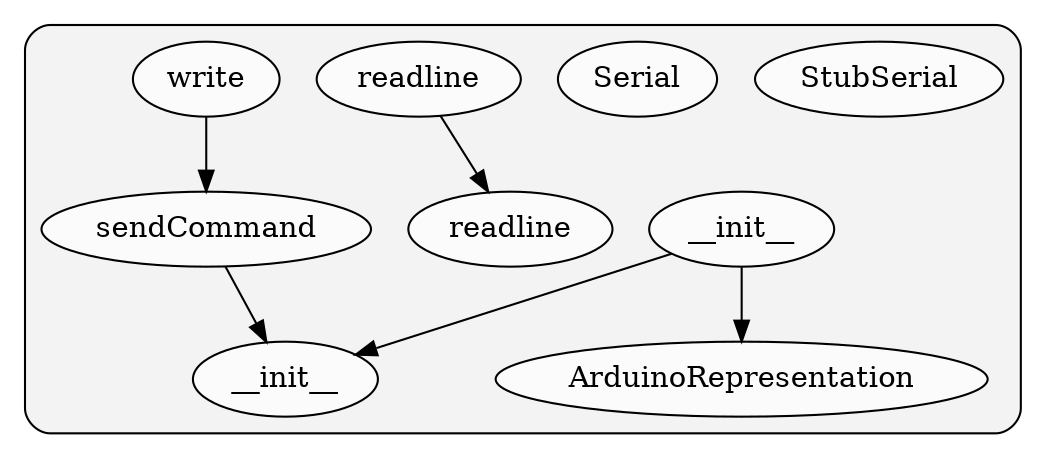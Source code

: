 digraph G {
    graph [rankdir=TB];
    subgraph cluster_G {

        graph [style="filled,rounded",fillcolor="#80808018", label=""];
        StubSerial [label="StubSerial", style="filled", fillcolor="#ffffffb2", fontcolor="#000000", group="0"];
        StubSerial__ArduinoRepresentation [label="ArduinoRepresentation", style="filled", fillcolor="#ffffffb2", fontcolor="#000000", group="0"];
        StubSerial__Serial [label="Serial", style="filled", fillcolor="#ffffffb2", fontcolor="#000000", group="0"];
        StubSerial__ArduinoRepresentation____init__ [label="__init__", style="filled", fillcolor="#ffffffb2", fontcolor="#000000", group="0"];
        StubSerial__ArduinoRepresentation__readline [label="readline", style="filled", fillcolor="#ffffffb2", fontcolor="#000000", group="0"];
        StubSerial__ArduinoRepresentation__sendCommand [label="sendCommand", style="filled", fillcolor="#ffffffb2", fontcolor="#000000", group="0"];
        StubSerial__Serial____init__ [label="__init__", style="filled", fillcolor="#ffffffb2", fontcolor="#000000", group="0"];
        StubSerial__Serial__readline [label="readline", style="filled", fillcolor="#ffffffb2", fontcolor="#000000", group="0"];
        StubSerial__Serial__write [label="write", style="filled", fillcolor="#ffffffb2", fontcolor="#000000", group="0"];
    }
        StubSerial__ArduinoRepresentation__sendCommand -> StubSerial__ArduinoRepresentation____init__ [style="solid", color="#000000"];
        StubSerial__Serial____init__ -> StubSerial__ArduinoRepresentation____init__ [style="solid", color="#000000"];
        StubSerial__Serial____init__ -> StubSerial__ArduinoRepresentation [style="solid", color="#000000"];
        StubSerial__Serial__write -> StubSerial__ArduinoRepresentation__sendCommand [style="solid", color="#000000"];
        StubSerial__Serial__readline -> StubSerial__ArduinoRepresentation__readline [style="solid", color="#000000"];
    }
